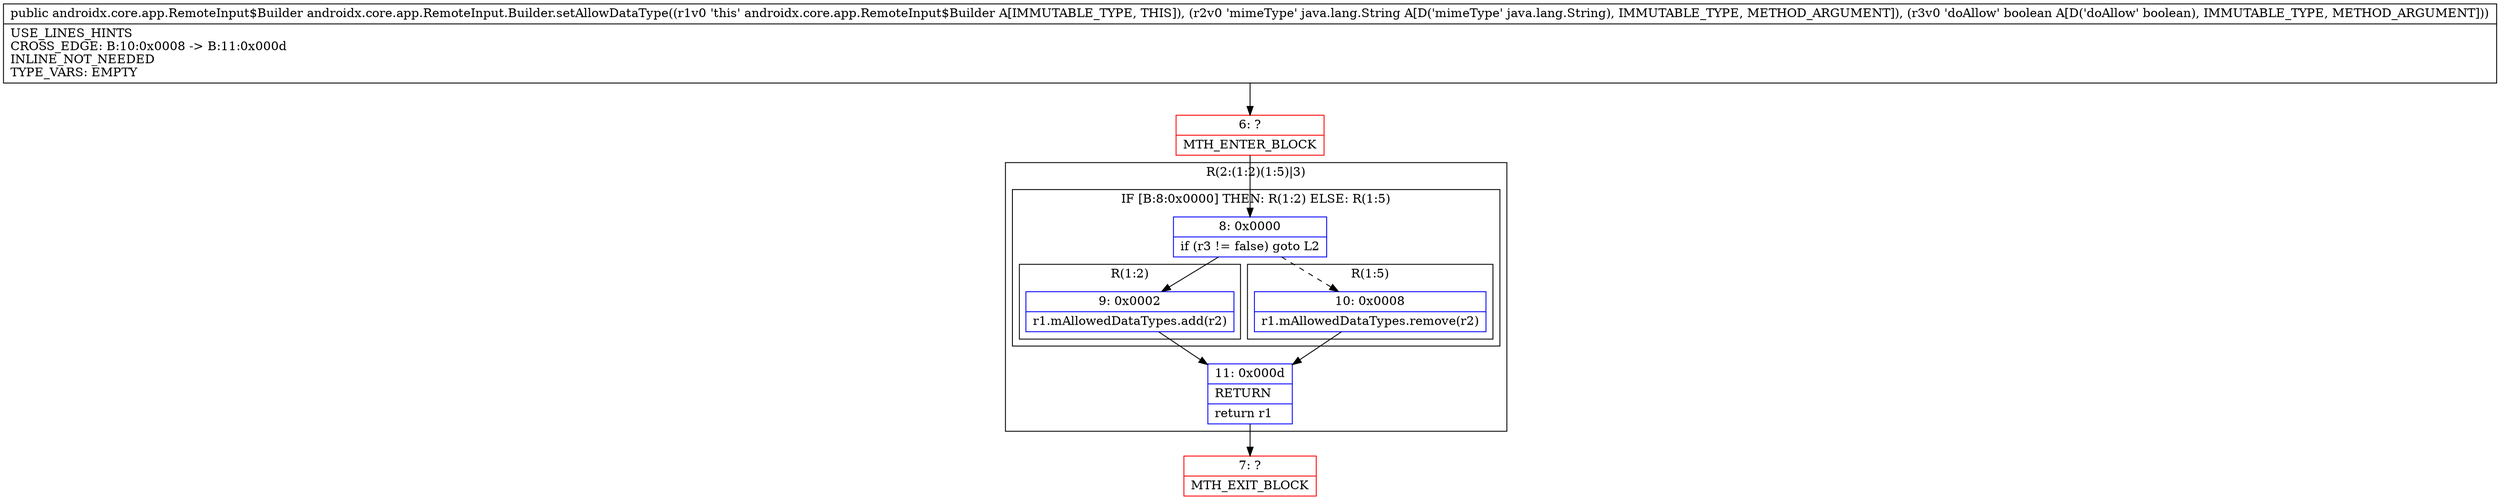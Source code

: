 digraph "CFG forandroidx.core.app.RemoteInput.Builder.setAllowDataType(Ljava\/lang\/String;Z)Landroidx\/core\/app\/RemoteInput$Builder;" {
subgraph cluster_Region_823517501 {
label = "R(2:(1:2)(1:5)|3)";
node [shape=record,color=blue];
subgraph cluster_IfRegion_696633800 {
label = "IF [B:8:0x0000] THEN: R(1:2) ELSE: R(1:5)";
node [shape=record,color=blue];
Node_8 [shape=record,label="{8\:\ 0x0000|if (r3 != false) goto L2\l}"];
subgraph cluster_Region_1449697703 {
label = "R(1:2)";
node [shape=record,color=blue];
Node_9 [shape=record,label="{9\:\ 0x0002|r1.mAllowedDataTypes.add(r2)\l}"];
}
subgraph cluster_Region_1420834042 {
label = "R(1:5)";
node [shape=record,color=blue];
Node_10 [shape=record,label="{10\:\ 0x0008|r1.mAllowedDataTypes.remove(r2)\l}"];
}
}
Node_11 [shape=record,label="{11\:\ 0x000d|RETURN\l|return r1\l}"];
}
Node_6 [shape=record,color=red,label="{6\:\ ?|MTH_ENTER_BLOCK\l}"];
Node_7 [shape=record,color=red,label="{7\:\ ?|MTH_EXIT_BLOCK\l}"];
MethodNode[shape=record,label="{public androidx.core.app.RemoteInput$Builder androidx.core.app.RemoteInput.Builder.setAllowDataType((r1v0 'this' androidx.core.app.RemoteInput$Builder A[IMMUTABLE_TYPE, THIS]), (r2v0 'mimeType' java.lang.String A[D('mimeType' java.lang.String), IMMUTABLE_TYPE, METHOD_ARGUMENT]), (r3v0 'doAllow' boolean A[D('doAllow' boolean), IMMUTABLE_TYPE, METHOD_ARGUMENT]))  | USE_LINES_HINTS\lCROSS_EDGE: B:10:0x0008 \-\> B:11:0x000d\lINLINE_NOT_NEEDED\lTYPE_VARS: EMPTY\l}"];
MethodNode -> Node_6;Node_8 -> Node_9;
Node_8 -> Node_10[style=dashed];
Node_9 -> Node_11;
Node_10 -> Node_11;
Node_11 -> Node_7;
Node_6 -> Node_8;
}


